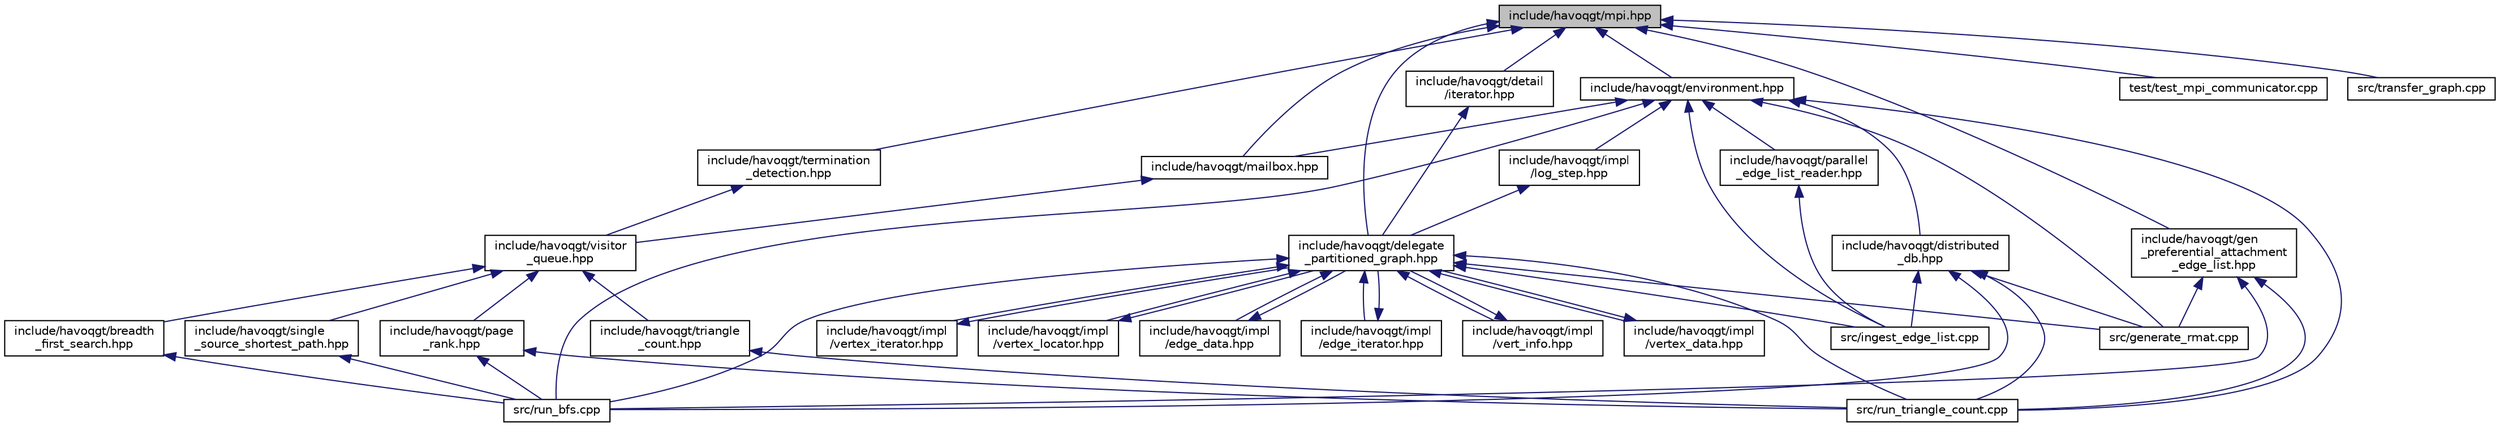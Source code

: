digraph "include/havoqgt/mpi.hpp"
{
  edge [fontname="Helvetica",fontsize="10",labelfontname="Helvetica",labelfontsize="10"];
  node [fontname="Helvetica",fontsize="10",shape=record];
  Node1 [label="include/havoqgt/mpi.hpp",height=0.2,width=0.4,color="black", fillcolor="grey75", style="filled", fontcolor="black"];
  Node1 -> Node2 [dir="back",color="midnightblue",fontsize="10",style="solid",fontname="Helvetica"];
  Node2 [label="include/havoqgt/delegate\l_partitioned_graph.hpp",height=0.2,width=0.4,color="black", fillcolor="white", style="filled",URL="$delegate__partitioned__graph_8hpp.html"];
  Node2 -> Node3 [dir="back",color="midnightblue",fontsize="10",style="solid",fontname="Helvetica"];
  Node3 [label="include/havoqgt/impl\l/edge_data.hpp",height=0.2,width=0.4,color="black", fillcolor="white", style="filled",URL="$edge__data_8hpp.html"];
  Node3 -> Node2 [dir="back",color="midnightblue",fontsize="10",style="solid",fontname="Helvetica"];
  Node2 -> Node4 [dir="back",color="midnightblue",fontsize="10",style="solid",fontname="Helvetica"];
  Node4 [label="include/havoqgt/impl\l/edge_iterator.hpp",height=0.2,width=0.4,color="black", fillcolor="white", style="filled",URL="$edge__iterator_8hpp.html"];
  Node4 -> Node2 [dir="back",color="midnightblue",fontsize="10",style="solid",fontname="Helvetica"];
  Node2 -> Node5 [dir="back",color="midnightblue",fontsize="10",style="solid",fontname="Helvetica"];
  Node5 [label="include/havoqgt/impl\l/vert_info.hpp",height=0.2,width=0.4,color="black", fillcolor="white", style="filled",URL="$vert__info_8hpp.html"];
  Node5 -> Node2 [dir="back",color="midnightblue",fontsize="10",style="solid",fontname="Helvetica"];
  Node2 -> Node6 [dir="back",color="midnightblue",fontsize="10",style="solid",fontname="Helvetica"];
  Node6 [label="include/havoqgt/impl\l/vertex_data.hpp",height=0.2,width=0.4,color="black", fillcolor="white", style="filled",URL="$vertex__data_8hpp.html"];
  Node6 -> Node2 [dir="back",color="midnightblue",fontsize="10",style="solid",fontname="Helvetica"];
  Node2 -> Node7 [dir="back",color="midnightblue",fontsize="10",style="solid",fontname="Helvetica"];
  Node7 [label="include/havoqgt/impl\l/vertex_iterator.hpp",height=0.2,width=0.4,color="black", fillcolor="white", style="filled",URL="$vertex__iterator_8hpp.html"];
  Node7 -> Node2 [dir="back",color="midnightblue",fontsize="10",style="solid",fontname="Helvetica"];
  Node2 -> Node8 [dir="back",color="midnightblue",fontsize="10",style="solid",fontname="Helvetica"];
  Node8 [label="include/havoqgt/impl\l/vertex_locator.hpp",height=0.2,width=0.4,color="black", fillcolor="white", style="filled",URL="$vertex__locator_8hpp.html"];
  Node8 -> Node2 [dir="back",color="midnightblue",fontsize="10",style="solid",fontname="Helvetica"];
  Node2 -> Node9 [dir="back",color="midnightblue",fontsize="10",style="solid",fontname="Helvetica"];
  Node9 [label="src/generate_rmat.cpp",height=0.2,width=0.4,color="black", fillcolor="white", style="filled",URL="$generate__rmat_8cpp.html"];
  Node2 -> Node10 [dir="back",color="midnightblue",fontsize="10",style="solid",fontname="Helvetica"];
  Node10 [label="src/ingest_edge_list.cpp",height=0.2,width=0.4,color="black", fillcolor="white", style="filled",URL="$ingest__edge__list_8cpp.html"];
  Node2 -> Node11 [dir="back",color="midnightblue",fontsize="10",style="solid",fontname="Helvetica"];
  Node11 [label="src/run_bfs.cpp",height=0.2,width=0.4,color="black", fillcolor="white", style="filled",URL="$run__bfs_8cpp.html"];
  Node2 -> Node12 [dir="back",color="midnightblue",fontsize="10",style="solid",fontname="Helvetica"];
  Node12 [label="src/run_triangle_count.cpp",height=0.2,width=0.4,color="black", fillcolor="white", style="filled",URL="$run__triangle__count_8cpp.html"];
  Node1 -> Node13 [dir="back",color="midnightblue",fontsize="10",style="solid",fontname="Helvetica"];
  Node13 [label="include/havoqgt/detail\l/iterator.hpp",height=0.2,width=0.4,color="black", fillcolor="white", style="filled",URL="$iterator_8hpp.html"];
  Node13 -> Node2 [dir="back",color="midnightblue",fontsize="10",style="solid",fontname="Helvetica"];
  Node1 -> Node14 [dir="back",color="midnightblue",fontsize="10",style="solid",fontname="Helvetica"];
  Node14 [label="include/havoqgt/environment.hpp",height=0.2,width=0.4,color="black", fillcolor="white", style="filled",URL="$environment_8hpp.html"];
  Node14 -> Node15 [dir="back",color="midnightblue",fontsize="10",style="solid",fontname="Helvetica"];
  Node15 [label="include/havoqgt/distributed\l_db.hpp",height=0.2,width=0.4,color="black", fillcolor="white", style="filled",URL="$distributed__db_8hpp.html"];
  Node15 -> Node9 [dir="back",color="midnightblue",fontsize="10",style="solid",fontname="Helvetica"];
  Node15 -> Node10 [dir="back",color="midnightblue",fontsize="10",style="solid",fontname="Helvetica"];
  Node15 -> Node11 [dir="back",color="midnightblue",fontsize="10",style="solid",fontname="Helvetica"];
  Node15 -> Node12 [dir="back",color="midnightblue",fontsize="10",style="solid",fontname="Helvetica"];
  Node14 -> Node16 [dir="back",color="midnightblue",fontsize="10",style="solid",fontname="Helvetica"];
  Node16 [label="include/havoqgt/impl\l/log_step.hpp",height=0.2,width=0.4,color="black", fillcolor="white", style="filled",URL="$log__step_8hpp.html"];
  Node16 -> Node2 [dir="back",color="midnightblue",fontsize="10",style="solid",fontname="Helvetica"];
  Node14 -> Node17 [dir="back",color="midnightblue",fontsize="10",style="solid",fontname="Helvetica"];
  Node17 [label="include/havoqgt/mailbox.hpp",height=0.2,width=0.4,color="black", fillcolor="white", style="filled",URL="$mailbox_8hpp.html"];
  Node17 -> Node18 [dir="back",color="midnightblue",fontsize="10",style="solid",fontname="Helvetica"];
  Node18 [label="include/havoqgt/visitor\l_queue.hpp",height=0.2,width=0.4,color="black", fillcolor="white", style="filled",URL="$visitor__queue_8hpp.html"];
  Node18 -> Node19 [dir="back",color="midnightblue",fontsize="10",style="solid",fontname="Helvetica"];
  Node19 [label="include/havoqgt/breadth\l_first_search.hpp",height=0.2,width=0.4,color="black", fillcolor="white", style="filled",URL="$breadth__first__search_8hpp.html"];
  Node19 -> Node11 [dir="back",color="midnightblue",fontsize="10",style="solid",fontname="Helvetica"];
  Node18 -> Node20 [dir="back",color="midnightblue",fontsize="10",style="solid",fontname="Helvetica"];
  Node20 [label="include/havoqgt/page\l_rank.hpp",height=0.2,width=0.4,color="black", fillcolor="white", style="filled",URL="$page__rank_8hpp.html"];
  Node20 -> Node11 [dir="back",color="midnightblue",fontsize="10",style="solid",fontname="Helvetica"];
  Node20 -> Node12 [dir="back",color="midnightblue",fontsize="10",style="solid",fontname="Helvetica"];
  Node18 -> Node21 [dir="back",color="midnightblue",fontsize="10",style="solid",fontname="Helvetica"];
  Node21 [label="include/havoqgt/single\l_source_shortest_path.hpp",height=0.2,width=0.4,color="black", fillcolor="white", style="filled",URL="$single__source__shortest__path_8hpp.html"];
  Node21 -> Node11 [dir="back",color="midnightblue",fontsize="10",style="solid",fontname="Helvetica"];
  Node18 -> Node22 [dir="back",color="midnightblue",fontsize="10",style="solid",fontname="Helvetica"];
  Node22 [label="include/havoqgt/triangle\l_count.hpp",height=0.2,width=0.4,color="black", fillcolor="white", style="filled",URL="$triangle__count_8hpp.html"];
  Node22 -> Node12 [dir="back",color="midnightblue",fontsize="10",style="solid",fontname="Helvetica"];
  Node14 -> Node23 [dir="back",color="midnightblue",fontsize="10",style="solid",fontname="Helvetica"];
  Node23 [label="include/havoqgt/parallel\l_edge_list_reader.hpp",height=0.2,width=0.4,color="black", fillcolor="white", style="filled",URL="$parallel__edge__list__reader_8hpp.html"];
  Node23 -> Node10 [dir="back",color="midnightblue",fontsize="10",style="solid",fontname="Helvetica"];
  Node14 -> Node9 [dir="back",color="midnightblue",fontsize="10",style="solid",fontname="Helvetica"];
  Node14 -> Node10 [dir="back",color="midnightblue",fontsize="10",style="solid",fontname="Helvetica"];
  Node14 -> Node11 [dir="back",color="midnightblue",fontsize="10",style="solid",fontname="Helvetica"];
  Node14 -> Node12 [dir="back",color="midnightblue",fontsize="10",style="solid",fontname="Helvetica"];
  Node1 -> Node24 [dir="back",color="midnightblue",fontsize="10",style="solid",fontname="Helvetica"];
  Node24 [label="include/havoqgt/gen\l_preferential_attachment\l_edge_list.hpp",height=0.2,width=0.4,color="black", fillcolor="white", style="filled",URL="$gen__preferential__attachment__edge__list_8hpp.html"];
  Node24 -> Node9 [dir="back",color="midnightblue",fontsize="10",style="solid",fontname="Helvetica"];
  Node24 -> Node11 [dir="back",color="midnightblue",fontsize="10",style="solid",fontname="Helvetica"];
  Node24 -> Node12 [dir="back",color="midnightblue",fontsize="10",style="solid",fontname="Helvetica"];
  Node1 -> Node17 [dir="back",color="midnightblue",fontsize="10",style="solid",fontname="Helvetica"];
  Node1 -> Node25 [dir="back",color="midnightblue",fontsize="10",style="solid",fontname="Helvetica"];
  Node25 [label="include/havoqgt/termination\l_detection.hpp",height=0.2,width=0.4,color="black", fillcolor="white", style="filled",URL="$termination__detection_8hpp.html"];
  Node25 -> Node18 [dir="back",color="midnightblue",fontsize="10",style="solid",fontname="Helvetica"];
  Node1 -> Node26 [dir="back",color="midnightblue",fontsize="10",style="solid",fontname="Helvetica"];
  Node26 [label="test/test_mpi_communicator.cpp",height=0.2,width=0.4,color="black", fillcolor="white", style="filled",URL="$test__mpi__communicator_8cpp.html"];
  Node1 -> Node27 [dir="back",color="midnightblue",fontsize="10",style="solid",fontname="Helvetica"];
  Node27 [label="src/transfer_graph.cpp",height=0.2,width=0.4,color="black", fillcolor="white", style="filled",URL="$transfer__graph_8cpp.html"];
}
